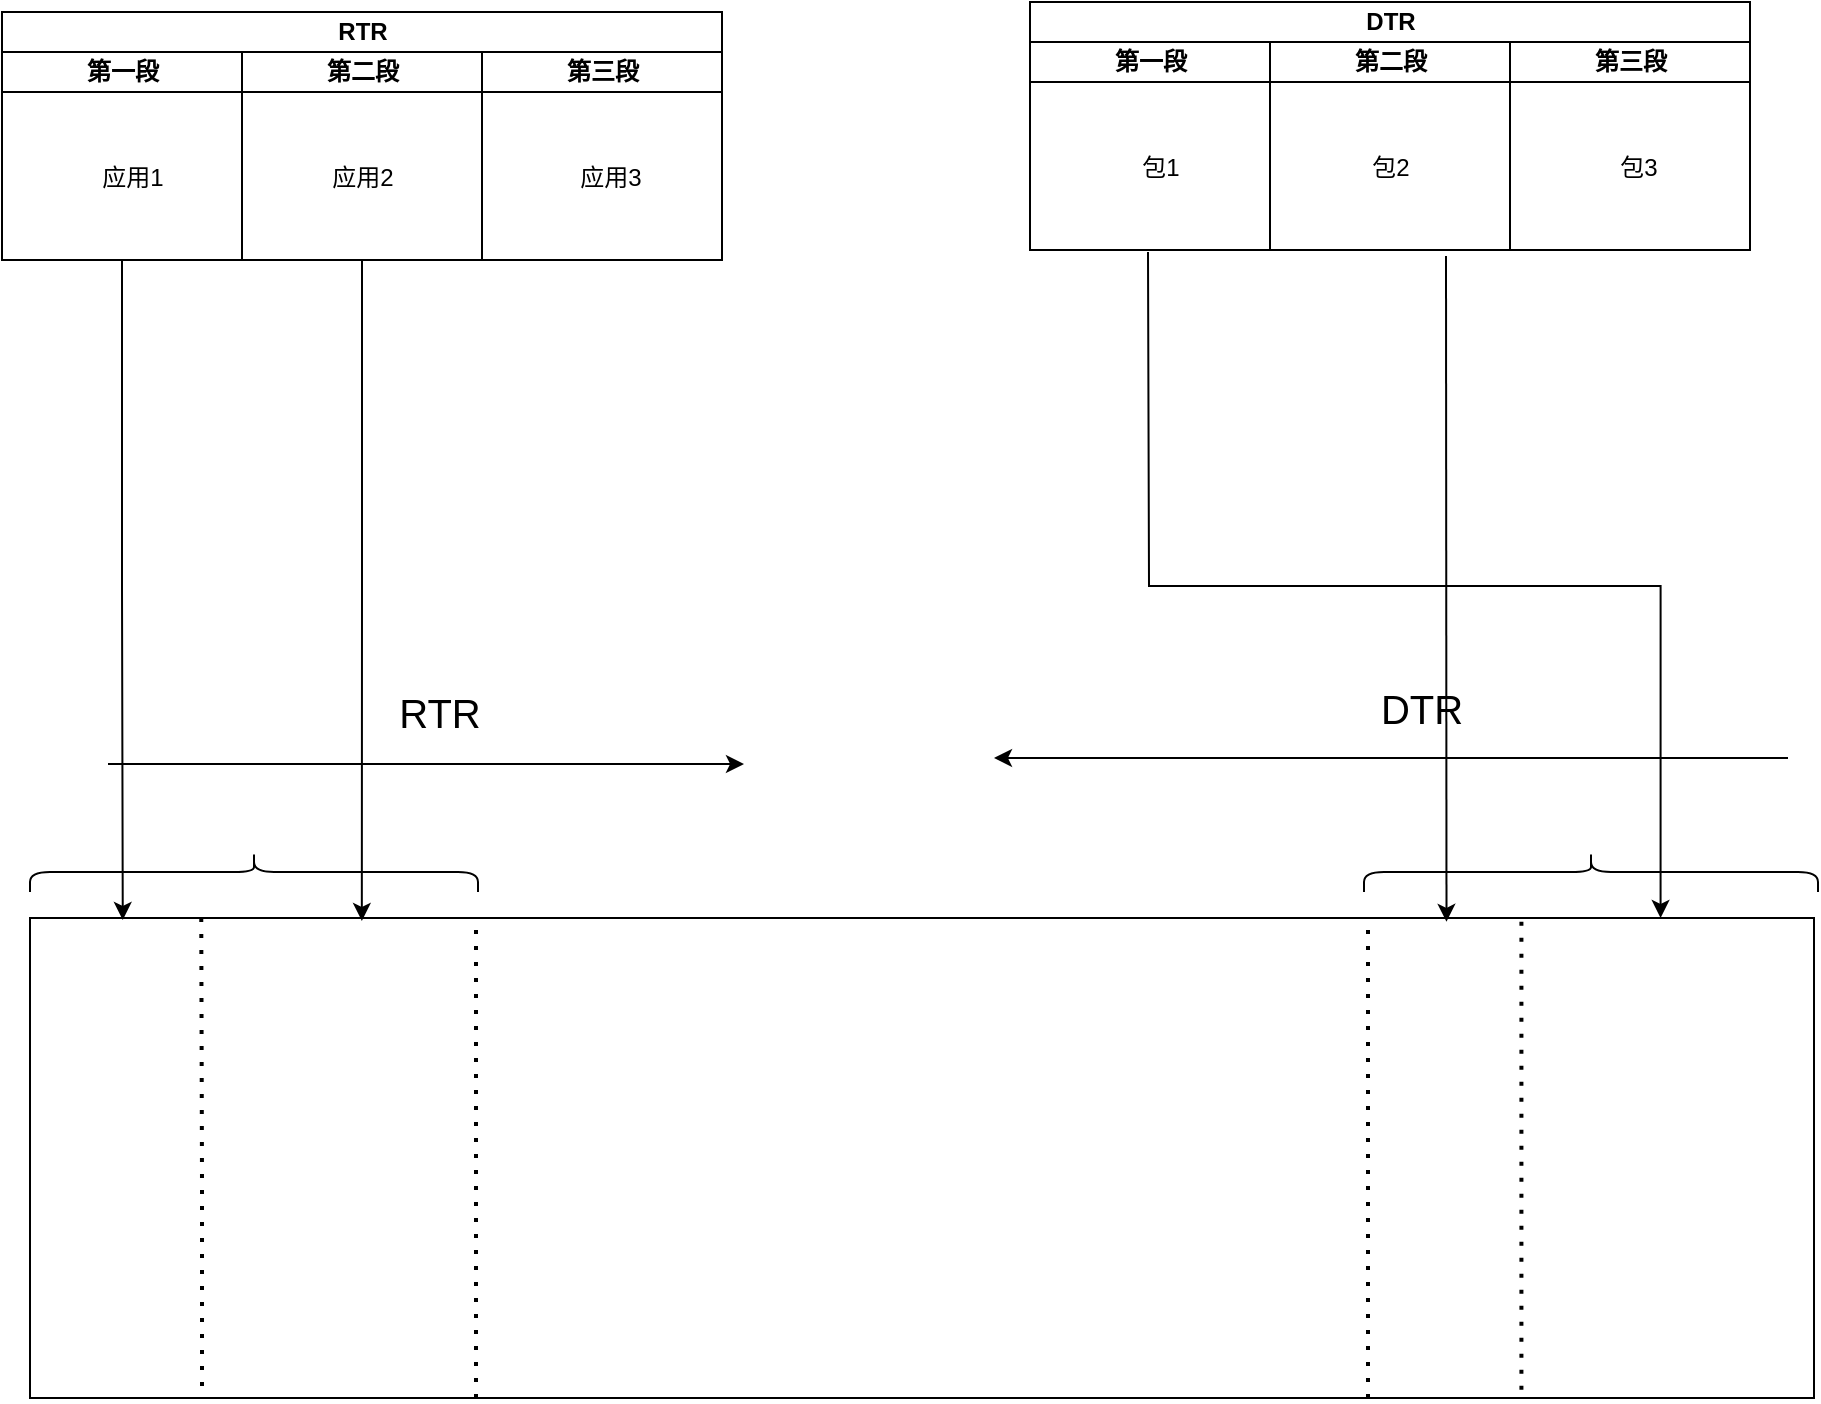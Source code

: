 <mxfile version="21.2.3" type="github" pages="2">
  <diagram name="新设计" id="5VWejiqOqIO2TvDn-AxV">
    <mxGraphModel dx="1434" dy="1164" grid="0" gridSize="10" guides="1" tooltips="1" connect="1" arrows="1" fold="1" page="0" pageScale="1" pageWidth="827" pageHeight="1169" math="0" shadow="0">
      <root>
        <mxCell id="0" />
        <mxCell id="1" parent="0" />
        <mxCell id="J7Ezg-YeItG-Y6J61KZu-1" value="DTR" style="swimlane;childLayout=stackLayout;resizeParent=1;resizeParentMax=0;startSize=20;html=1;" parent="1" vertex="1">
          <mxGeometry x="699" y="-211" width="360" height="124" as="geometry" />
        </mxCell>
        <mxCell id="J7Ezg-YeItG-Y6J61KZu-2" value="第一段" style="swimlane;startSize=20;html=1;" parent="J7Ezg-YeItG-Y6J61KZu-1" vertex="1">
          <mxGeometry y="20" width="120" height="104" as="geometry" />
        </mxCell>
        <mxCell id="J7Ezg-YeItG-Y6J61KZu-3" value="包1" style="text;html=1;align=center;verticalAlign=middle;resizable=0;points=[];autosize=1;strokeColor=none;fillColor=none;" parent="J7Ezg-YeItG-Y6J61KZu-2" vertex="1">
          <mxGeometry x="46" y="50" width="37" height="26" as="geometry" />
        </mxCell>
        <mxCell id="J7Ezg-YeItG-Y6J61KZu-4" value="第二段" style="swimlane;startSize=20;html=1;" parent="J7Ezg-YeItG-Y6J61KZu-1" vertex="1">
          <mxGeometry x="120" y="20" width="120" height="104" as="geometry" />
        </mxCell>
        <mxCell id="J7Ezg-YeItG-Y6J61KZu-5" value="包2" style="text;html=1;align=center;verticalAlign=middle;resizable=0;points=[];autosize=1;strokeColor=none;fillColor=none;" parent="J7Ezg-YeItG-Y6J61KZu-4" vertex="1">
          <mxGeometry x="41.5" y="50" width="37" height="26" as="geometry" />
        </mxCell>
        <mxCell id="J7Ezg-YeItG-Y6J61KZu-6" value="第三段" style="swimlane;startSize=20;html=1;" parent="J7Ezg-YeItG-Y6J61KZu-1" vertex="1">
          <mxGeometry x="240" y="20" width="120" height="104" as="geometry" />
        </mxCell>
        <mxCell id="J7Ezg-YeItG-Y6J61KZu-7" value="包3" style="text;html=1;align=center;verticalAlign=middle;resizable=0;points=[];autosize=1;strokeColor=none;fillColor=none;" parent="J7Ezg-YeItG-Y6J61KZu-6" vertex="1">
          <mxGeometry x="45" y="50" width="37" height="26" as="geometry" />
        </mxCell>
        <mxCell id="J7Ezg-YeItG-Y6J61KZu-8" value="" style="rounded=0;whiteSpace=wrap;html=1;" parent="1" vertex="1">
          <mxGeometry x="199" y="247" width="892" height="240" as="geometry" />
        </mxCell>
        <mxCell id="J7Ezg-YeItG-Y6J61KZu-9" value="" style="endArrow=none;dashed=1;html=1;dashPattern=1 3;strokeWidth=2;rounded=0;entryX=0.096;entryY=0;entryDx=0;entryDy=0;entryPerimeter=0;" parent="1" target="J7Ezg-YeItG-Y6J61KZu-8" edge="1">
          <mxGeometry width="50" height="50" relative="1" as="geometry">
            <mxPoint x="285" y="481" as="sourcePoint" />
            <mxPoint x="183" y="525" as="targetPoint" />
            <Array as="points">
              <mxPoint x="285" y="378" />
            </Array>
          </mxGeometry>
        </mxCell>
        <mxCell id="J7Ezg-YeItG-Y6J61KZu-10" value="" style="endArrow=none;dashed=1;html=1;dashPattern=1 3;strokeWidth=2;rounded=0;entryX=0.25;entryY=0;entryDx=0;entryDy=0;exitX=0.25;exitY=1;exitDx=0;exitDy=0;" parent="1" source="J7Ezg-YeItG-Y6J61KZu-8" target="J7Ezg-YeItG-Y6J61KZu-8" edge="1">
          <mxGeometry width="50" height="50" relative="1" as="geometry">
            <mxPoint x="580" y="434" as="sourcePoint" />
            <mxPoint x="630" y="384" as="targetPoint" />
          </mxGeometry>
        </mxCell>
        <mxCell id="J7Ezg-YeItG-Y6J61KZu-11" value="" style="endArrow=classic;html=1;rounded=0;" parent="1" edge="1">
          <mxGeometry width="50" height="50" relative="1" as="geometry">
            <mxPoint x="238" y="170" as="sourcePoint" />
            <mxPoint x="556" y="170" as="targetPoint" />
          </mxGeometry>
        </mxCell>
        <mxCell id="J7Ezg-YeItG-Y6J61KZu-12" value="RTR" style="text;html=1;strokeColor=none;fillColor=none;align=center;verticalAlign=middle;whiteSpace=wrap;rounded=0;fontSize=20;" parent="1" vertex="1">
          <mxGeometry x="374" y="122" width="60" height="44" as="geometry" />
        </mxCell>
        <mxCell id="J7Ezg-YeItG-Y6J61KZu-13" value="" style="endArrow=classic;html=1;rounded=0;" parent="1" edge="1">
          <mxGeometry width="50" height="50" relative="1" as="geometry">
            <mxPoint x="1078" y="167" as="sourcePoint" />
            <mxPoint x="681" y="167" as="targetPoint" />
          </mxGeometry>
        </mxCell>
        <mxCell id="J7Ezg-YeItG-Y6J61KZu-14" value="DTR" style="text;html=1;strokeColor=none;fillColor=none;align=center;verticalAlign=middle;whiteSpace=wrap;rounded=0;fontSize=20;" parent="1" vertex="1">
          <mxGeometry x="865" y="119" width="60" height="45" as="geometry" />
        </mxCell>
        <mxCell id="J7Ezg-YeItG-Y6J61KZu-15" value="" style="shape=curlyBracket;whiteSpace=wrap;html=1;rounded=1;labelPosition=left;verticalLabelPosition=middle;align=right;verticalAlign=middle;rotation=90;" parent="1" vertex="1">
          <mxGeometry x="301" y="112" width="20" height="224" as="geometry" />
        </mxCell>
        <mxCell id="J7Ezg-YeItG-Y6J61KZu-16" value="" style="shape=curlyBracket;whiteSpace=wrap;html=1;rounded=1;labelPosition=left;verticalLabelPosition=middle;align=right;verticalAlign=middle;rotation=0;direction=south;" parent="1" vertex="1">
          <mxGeometry x="866" y="214" width="227" height="20" as="geometry" />
        </mxCell>
        <mxCell id="J7Ezg-YeItG-Y6J61KZu-17" value="" style="endArrow=none;dashed=1;html=1;dashPattern=1 3;strokeWidth=2;rounded=0;entryX=0.836;entryY=0;entryDx=0;entryDy=0;exitX=0.836;exitY=0.983;exitDx=0;exitDy=0;entryPerimeter=0;exitPerimeter=0;" parent="1" source="J7Ezg-YeItG-Y6J61KZu-8" target="J7Ezg-YeItG-Y6J61KZu-8" edge="1">
          <mxGeometry width="50" height="50" relative="1" as="geometry">
            <mxPoint x="829" y="386" as="sourcePoint" />
            <mxPoint x="879" y="336" as="targetPoint" />
          </mxGeometry>
        </mxCell>
        <mxCell id="J7Ezg-YeItG-Y6J61KZu-18" value="" style="endArrow=none;dashed=1;html=1;dashPattern=1 3;strokeWidth=2;rounded=0;entryX=0.75;entryY=0;entryDx=0;entryDy=0;exitX=0.75;exitY=1;exitDx=0;exitDy=0;" parent="1" source="J7Ezg-YeItG-Y6J61KZu-8" target="J7Ezg-YeItG-Y6J61KZu-8" edge="1">
          <mxGeometry width="50" height="50" relative="1" as="geometry">
            <mxPoint x="748" y="489" as="sourcePoint" />
            <mxPoint x="748" y="327" as="targetPoint" />
          </mxGeometry>
        </mxCell>
        <mxCell id="J7Ezg-YeItG-Y6J61KZu-19" value="" style="edgeStyle=orthogonalEdgeStyle;orthogonalLoop=1;jettySize=auto;html=1;rounded=0;entryX=0.914;entryY=0;entryDx=0;entryDy=0;entryPerimeter=0;" parent="1" target="J7Ezg-YeItG-Y6J61KZu-8" edge="1">
          <mxGeometry width="100" relative="1" as="geometry">
            <mxPoint x="758" y="-86" as="sourcePoint" />
            <mxPoint x="840" y="-120" as="targetPoint" />
          </mxGeometry>
        </mxCell>
        <mxCell id="J7Ezg-YeItG-Y6J61KZu-20" value="" style="edgeStyle=none;orthogonalLoop=1;jettySize=auto;html=1;rounded=0;entryX=0.794;entryY=0.008;entryDx=0;entryDy=0;entryPerimeter=0;" parent="1" target="J7Ezg-YeItG-Y6J61KZu-8" edge="1">
          <mxGeometry width="100" relative="1" as="geometry">
            <mxPoint x="907" y="-84" as="sourcePoint" />
            <mxPoint x="931" y="-108" as="targetPoint" />
            <Array as="points" />
          </mxGeometry>
        </mxCell>
        <mxCell id="J7Ezg-YeItG-Y6J61KZu-21" value="RTR" style="swimlane;childLayout=stackLayout;resizeParent=1;resizeParentMax=0;startSize=20;html=1;" parent="1" vertex="1">
          <mxGeometry x="185" y="-206" width="360" height="124" as="geometry" />
        </mxCell>
        <mxCell id="J7Ezg-YeItG-Y6J61KZu-22" value="第一段" style="swimlane;startSize=20;html=1;" parent="J7Ezg-YeItG-Y6J61KZu-21" vertex="1">
          <mxGeometry y="20" width="120" height="104" as="geometry" />
        </mxCell>
        <mxCell id="J7Ezg-YeItG-Y6J61KZu-23" value="&lt;p style=&quot;line-height: 120%;&quot;&gt;应用1&lt;/p&gt;" style="text;html=1;align=center;verticalAlign=middle;resizable=0;points=[];autosize=1;strokeColor=none;fillColor=none;" parent="J7Ezg-YeItG-Y6J61KZu-22" vertex="1">
          <mxGeometry x="40" y="38" width="49" height="50" as="geometry" />
        </mxCell>
        <mxCell id="J7Ezg-YeItG-Y6J61KZu-24" value="第二段" style="swimlane;startSize=20;html=1;" parent="J7Ezg-YeItG-Y6J61KZu-21" vertex="1">
          <mxGeometry x="120" y="20" width="120" height="104" as="geometry" />
        </mxCell>
        <mxCell id="J7Ezg-YeItG-Y6J61KZu-25" value="应用2" style="text;html=1;align=center;verticalAlign=middle;resizable=0;points=[];autosize=1;strokeColor=none;fillColor=none;" parent="J7Ezg-YeItG-Y6J61KZu-24" vertex="1">
          <mxGeometry x="35.5" y="50" width="49" height="26" as="geometry" />
        </mxCell>
        <mxCell id="J7Ezg-YeItG-Y6J61KZu-26" value="第三段" style="swimlane;startSize=20;html=1;" parent="J7Ezg-YeItG-Y6J61KZu-21" vertex="1">
          <mxGeometry x="240" y="20" width="120" height="104" as="geometry" />
        </mxCell>
        <mxCell id="J7Ezg-YeItG-Y6J61KZu-27" value="应用3" style="text;html=1;align=center;verticalAlign=middle;resizable=0;points=[];autosize=1;strokeColor=none;fillColor=none;" parent="J7Ezg-YeItG-Y6J61KZu-26" vertex="1">
          <mxGeometry x="39" y="50" width="49" height="26" as="geometry" />
        </mxCell>
        <mxCell id="J7Ezg-YeItG-Y6J61KZu-28" style="edgeStyle=orthogonalEdgeStyle;rounded=0;orthogonalLoop=1;jettySize=auto;html=1;exitX=0.5;exitY=1;exitDx=0;exitDy=0;entryX=0.052;entryY=0.004;entryDx=0;entryDy=0;entryPerimeter=0;" parent="1" source="J7Ezg-YeItG-Y6J61KZu-22" target="J7Ezg-YeItG-Y6J61KZu-8" edge="1">
          <mxGeometry relative="1" as="geometry">
            <mxPoint x="417.545" y="43.0" as="targetPoint" />
          </mxGeometry>
        </mxCell>
        <mxCell id="J7Ezg-YeItG-Y6J61KZu-29" style="edgeStyle=orthogonalEdgeStyle;rounded=0;orthogonalLoop=1;jettySize=auto;html=1;entryX=0.186;entryY=0.006;entryDx=0;entryDy=0;entryPerimeter=0;" parent="1" source="J7Ezg-YeItG-Y6J61KZu-24" target="J7Ezg-YeItG-Y6J61KZu-8" edge="1">
          <mxGeometry relative="1" as="geometry" />
        </mxCell>
      </root>
    </mxGraphModel>
  </diagram>
  <diagram id="eqNGuwfhtpwqBw9iJ5gx" name="老设计">
    <mxGraphModel dx="2634" dy="1564" grid="0" gridSize="10" guides="1" tooltips="1" connect="1" arrows="1" fold="1" page="0" pageScale="1" pageWidth="827" pageHeight="1169" math="0" shadow="0">
      <root>
        <mxCell id="0" />
        <mxCell id="1" parent="0" />
        <mxCell id="b8RUvH_YIw72hpXYmBOe-1" value="DTR&amp;RTR 结构图" style="swimlane;strokeColor=#000000;fontFamily=Helvetica;fontSize=11;fontColor=#000000;" vertex="1" parent="1">
          <mxGeometry x="-860" y="-470" width="719" height="788" as="geometry" />
        </mxCell>
        <mxCell id="b8RUvH_YIw72hpXYmBOe-2" value="......" style="rounded=0;whiteSpace=wrap;html=1;strokeColor=#000000;fontFamily=Helvetica;fontSize=11;fontColor=#000000;" vertex="1" parent="b8RUvH_YIw72hpXYmBOe-1">
          <mxGeometry x="16" y="288" width="47" height="18" as="geometry" />
        </mxCell>
        <mxCell id="b8RUvH_YIw72hpXYmBOe-3" value="0x0061" style="rounded=0;whiteSpace=wrap;html=1;strokeColor=#000000;fontFamily=Helvetica;fontSize=11;fontColor=#000000;" vertex="1" parent="b8RUvH_YIw72hpXYmBOe-1">
          <mxGeometry x="16" y="360" width="47" height="18" as="geometry" />
        </mxCell>
        <mxCell id="b8RUvH_YIw72hpXYmBOe-4" value="0x0062" style="rounded=0;whiteSpace=wrap;html=1;strokeColor=#000000;fontFamily=Helvetica;fontSize=11;fontColor=#000000;" vertex="1" parent="b8RUvH_YIw72hpXYmBOe-1">
          <mxGeometry x="16" y="378" width="47" height="18" as="geometry" />
        </mxCell>
        <mxCell id="b8RUvH_YIw72hpXYmBOe-5" value="0x0063" style="rounded=0;whiteSpace=wrap;html=1;strokeColor=#000000;fontFamily=Helvetica;fontSize=11;fontColor=#000000;" vertex="1" parent="b8RUvH_YIw72hpXYmBOe-1">
          <mxGeometry x="16" y="396" width="47" height="18" as="geometry" />
        </mxCell>
        <mxCell id="b8RUvH_YIw72hpXYmBOe-6" value="0x0064" style="rounded=0;whiteSpace=wrap;html=1;strokeColor=#000000;fontFamily=Helvetica;fontSize=11;fontColor=#000000;" vertex="1" parent="b8RUvH_YIw72hpXYmBOe-1">
          <mxGeometry x="16" y="414" width="47" height="18" as="geometry" />
        </mxCell>
        <mxCell id="b8RUvH_YIw72hpXYmBOe-7" value="......" style="rounded=0;whiteSpace=wrap;html=1;strokeColor=#000000;fontFamily=Helvetica;fontSize=11;fontColor=#000000;" vertex="1" parent="b8RUvH_YIw72hpXYmBOe-1">
          <mxGeometry x="16" y="432" width="47" height="18" as="geometry" />
        </mxCell>
        <mxCell id="b8RUvH_YIw72hpXYmBOe-8" value="映射表(NVM)" style="text;html=1;strokeColor=none;fillColor=none;align=center;verticalAlign=middle;whiteSpace=wrap;rounded=0;fontFamily=Helvetica;fontSize=11;fontColor=#000000;" vertex="1" parent="b8RUvH_YIw72hpXYmBOe-1">
          <mxGeometry x="16" y="262" width="47" height="24" as="geometry" />
        </mxCell>
        <mxCell id="b8RUvH_YIw72hpXYmBOe-9" value="对象头" style="rounded=0;whiteSpace=wrap;html=1;strokeColor=#000000;fontFamily=Helvetica;fontSize=11;fontColor=#000000;" vertex="1" parent="b8RUvH_YIw72hpXYmBOe-1">
          <mxGeometry x="112" y="403" width="60" height="18" as="geometry" />
        </mxCell>
        <mxCell id="b8RUvH_YIw72hpXYmBOe-10" value="块大小" style="rounded=0;whiteSpace=wrap;html=1;strokeColor=#000000;fontFamily=Helvetica;fontSize=11;fontColor=#000000;" vertex="1" parent="b8RUvH_YIw72hpXYmBOe-1">
          <mxGeometry x="112" y="421" width="60" height="18" as="geometry" />
        </mxCell>
        <mxCell id="b8RUvH_YIw72hpXYmBOe-11" value="Last Note" style="rounded=0;whiteSpace=wrap;html=1;strokeColor=#000000;fontFamily=Helvetica;fontSize=11;fontColor=#000000;" vertex="1" parent="b8RUvH_YIw72hpXYmBOe-1">
          <mxGeometry x="112" y="439" width="60" height="18" as="geometry" />
        </mxCell>
        <mxCell id="b8RUvH_YIw72hpXYmBOe-12" value="0x0000" style="rounded=0;whiteSpace=wrap;html=1;strokeColor=#000000;fontFamily=Helvetica;fontSize=11;fontColor=#000000;" vertex="1" parent="b8RUvH_YIw72hpXYmBOe-1">
          <mxGeometry x="172" y="439" width="47" height="18" as="geometry" />
        </mxCell>
        <mxCell id="b8RUvH_YIw72hpXYmBOe-13" value="DTR 1" style="text;html=1;strokeColor=none;fillColor=none;align=center;verticalAlign=middle;whiteSpace=wrap;rounded=0;fontFamily=Helvetica;fontSize=11;fontColor=#000000;" vertex="1" parent="b8RUvH_YIw72hpXYmBOe-1">
          <mxGeometry x="176" y="408" width="47" height="24" as="geometry" />
        </mxCell>
        <mxCell id="b8RUvH_YIw72hpXYmBOe-14" value="对象头" style="rounded=0;whiteSpace=wrap;html=1;strokeColor=#000000;fontFamily=Helvetica;fontSize=11;fontColor=#000000;" vertex="1" parent="b8RUvH_YIw72hpXYmBOe-1">
          <mxGeometry x="112" y="472" width="60" height="18" as="geometry" />
        </mxCell>
        <mxCell id="b8RUvH_YIw72hpXYmBOe-15" value="块大小" style="rounded=0;whiteSpace=wrap;html=1;strokeColor=#000000;fontFamily=Helvetica;fontSize=11;fontColor=#000000;" vertex="1" parent="b8RUvH_YIw72hpXYmBOe-1">
          <mxGeometry x="112" y="490" width="60" height="18" as="geometry" />
        </mxCell>
        <mxCell id="b8RUvH_YIw72hpXYmBOe-16" value="Last Note" style="rounded=0;whiteSpace=wrap;html=1;strokeColor=#000000;fontFamily=Helvetica;fontSize=11;fontColor=#000000;" vertex="1" parent="b8RUvH_YIw72hpXYmBOe-1">
          <mxGeometry x="112" y="508" width="60" height="18" as="geometry" />
        </mxCell>
        <mxCell id="b8RUvH_YIw72hpXYmBOe-17" style="edgeStyle=orthogonalEdgeStyle;shape=connector;curved=1;rounded=0;orthogonalLoop=1;jettySize=auto;html=1;exitX=1;exitY=0.25;exitDx=0;exitDy=0;entryX=1;entryY=0.5;entryDx=0;entryDy=0;labelBackgroundColor=default;strokeColor=#00FF00;fontFamily=Helvetica;fontSize=11;fontColor=#000000;endArrow=classic;" edge="1" parent="b8RUvH_YIw72hpXYmBOe-1" source="b8RUvH_YIw72hpXYmBOe-18" target="b8RUvH_YIw72hpXYmBOe-12">
          <mxGeometry relative="1" as="geometry" />
        </mxCell>
        <mxCell id="b8RUvH_YIw72hpXYmBOe-18" value="0x0061" style="rounded=0;whiteSpace=wrap;html=1;strokeColor=#000000;fontFamily=Helvetica;fontSize=11;fontColor=#000000;" vertex="1" parent="b8RUvH_YIw72hpXYmBOe-1">
          <mxGeometry x="172" y="508" width="47" height="18" as="geometry" />
        </mxCell>
        <mxCell id="b8RUvH_YIw72hpXYmBOe-19" value="DTR 2" style="text;html=1;strokeColor=none;fillColor=none;align=center;verticalAlign=middle;whiteSpace=wrap;rounded=0;fontFamily=Helvetica;fontSize=11;fontColor=#000000;" vertex="1" parent="b8RUvH_YIw72hpXYmBOe-1">
          <mxGeometry x="176" y="479" width="47" height="24" as="geometry" />
        </mxCell>
        <mxCell id="b8RUvH_YIw72hpXYmBOe-20" value="对象头" style="rounded=0;whiteSpace=wrap;html=1;strokeColor=#000000;fontFamily=Helvetica;fontSize=11;fontColor=#000000;" vertex="1" parent="b8RUvH_YIw72hpXYmBOe-1">
          <mxGeometry x="112" y="542" width="60" height="18" as="geometry" />
        </mxCell>
        <mxCell id="b8RUvH_YIw72hpXYmBOe-21" value="块大小" style="rounded=0;whiteSpace=wrap;html=1;strokeColor=#000000;fontFamily=Helvetica;fontSize=11;fontColor=#000000;" vertex="1" parent="b8RUvH_YIw72hpXYmBOe-1">
          <mxGeometry x="112" y="560" width="60" height="18" as="geometry" />
        </mxCell>
        <mxCell id="b8RUvH_YIw72hpXYmBOe-22" value="Last Note" style="rounded=0;whiteSpace=wrap;html=1;strokeColor=#000000;fontFamily=Helvetica;fontSize=11;fontColor=#000000;" vertex="1" parent="b8RUvH_YIw72hpXYmBOe-1">
          <mxGeometry x="112" y="578" width="60" height="18" as="geometry" />
        </mxCell>
        <mxCell id="b8RUvH_YIw72hpXYmBOe-23" style="edgeStyle=orthogonalEdgeStyle;shape=connector;curved=1;rounded=0;orthogonalLoop=1;jettySize=auto;html=1;exitX=1;exitY=0.25;exitDx=0;exitDy=0;entryX=1;entryY=0.75;entryDx=0;entryDy=0;labelBackgroundColor=default;strokeColor=#00FF00;fontFamily=Helvetica;fontSize=11;fontColor=#000000;endArrow=classic;" edge="1" parent="b8RUvH_YIw72hpXYmBOe-1" source="b8RUvH_YIw72hpXYmBOe-24" target="b8RUvH_YIw72hpXYmBOe-18">
          <mxGeometry relative="1" as="geometry" />
        </mxCell>
        <mxCell id="b8RUvH_YIw72hpXYmBOe-24" value="0x0062" style="rounded=0;whiteSpace=wrap;html=1;strokeColor=#000000;fontFamily=Helvetica;fontSize=11;fontColor=#000000;" vertex="1" parent="b8RUvH_YIw72hpXYmBOe-1">
          <mxGeometry x="172" y="578" width="47" height="18" as="geometry" />
        </mxCell>
        <mxCell id="b8RUvH_YIw72hpXYmBOe-25" value="DTR 3" style="text;html=1;strokeColor=none;fillColor=none;align=center;verticalAlign=middle;whiteSpace=wrap;rounded=0;fontFamily=Helvetica;fontSize=11;fontColor=#000000;" vertex="1" parent="b8RUvH_YIw72hpXYmBOe-1">
          <mxGeometry x="176" y="549" width="47" height="24" as="geometry" />
        </mxCell>
        <mxCell id="b8RUvH_YIw72hpXYmBOe-26" value="对象头" style="rounded=0;whiteSpace=wrap;html=1;strokeColor=#000000;fontFamily=Helvetica;fontSize=11;fontColor=#000000;" vertex="1" parent="b8RUvH_YIw72hpXYmBOe-1">
          <mxGeometry x="112" y="614" width="60" height="18" as="geometry" />
        </mxCell>
        <mxCell id="b8RUvH_YIw72hpXYmBOe-27" value="块大小" style="rounded=0;whiteSpace=wrap;html=1;strokeColor=#000000;fontFamily=Helvetica;fontSize=11;fontColor=#000000;" vertex="1" parent="b8RUvH_YIw72hpXYmBOe-1">
          <mxGeometry x="112" y="632" width="60" height="18" as="geometry" />
        </mxCell>
        <mxCell id="b8RUvH_YIw72hpXYmBOe-28" value="Last Note" style="rounded=0;whiteSpace=wrap;html=1;strokeColor=#000000;fontFamily=Helvetica;fontSize=11;fontColor=#000000;" vertex="1" parent="b8RUvH_YIw72hpXYmBOe-1">
          <mxGeometry x="112" y="650" width="60" height="18" as="geometry" />
        </mxCell>
        <mxCell id="b8RUvH_YIw72hpXYmBOe-29" style="edgeStyle=orthogonalEdgeStyle;shape=connector;rounded=0;orthogonalLoop=1;jettySize=auto;html=1;exitX=1;exitY=0.25;exitDx=0;exitDy=0;entryX=1;entryY=0.75;entryDx=0;entryDy=0;labelBackgroundColor=default;strokeColor=#00FF00;fontFamily=Helvetica;fontSize=11;fontColor=#000000;endArrow=classic;curved=1;" edge="1" parent="b8RUvH_YIw72hpXYmBOe-1" source="b8RUvH_YIw72hpXYmBOe-30" target="b8RUvH_YIw72hpXYmBOe-24">
          <mxGeometry relative="1" as="geometry" />
        </mxCell>
        <mxCell id="b8RUvH_YIw72hpXYmBOe-30" value="0x00063" style="rounded=0;whiteSpace=wrap;html=1;strokeColor=#000000;fontFamily=Helvetica;fontSize=11;fontColor=#000000;" vertex="1" parent="b8RUvH_YIw72hpXYmBOe-1">
          <mxGeometry x="172" y="650" width="47" height="18" as="geometry" />
        </mxCell>
        <mxCell id="b8RUvH_YIw72hpXYmBOe-31" value="DTR 4" style="text;html=1;strokeColor=none;fillColor=none;align=center;verticalAlign=middle;whiteSpace=wrap;rounded=0;fontFamily=Helvetica;fontSize=11;fontColor=#000000;" vertex="1" parent="b8RUvH_YIw72hpXYmBOe-1">
          <mxGeometry x="176" y="622" width="47" height="24" as="geometry" />
        </mxCell>
        <mxCell id="b8RUvH_YIw72hpXYmBOe-32" value="" style="endArrow=classic;html=1;rounded=0;labelBackgroundColor=default;strokeColor=default;fontFamily=Helvetica;fontSize=11;fontColor=#000000;shape=connector;exitX=1;exitY=0.5;exitDx=0;exitDy=0;entryX=0;entryY=0;entryDx=0;entryDy=0;" edge="1" parent="b8RUvH_YIw72hpXYmBOe-1" source="b8RUvH_YIw72hpXYmBOe-3" target="b8RUvH_YIw72hpXYmBOe-9">
          <mxGeometry width="50" height="50" relative="1" as="geometry">
            <mxPoint x="47" y="267" as="sourcePoint" />
            <mxPoint x="97" y="217" as="targetPoint" />
          </mxGeometry>
        </mxCell>
        <mxCell id="b8RUvH_YIw72hpXYmBOe-33" value="" style="endArrow=classic;html=1;rounded=0;labelBackgroundColor=default;strokeColor=default;fontFamily=Helvetica;fontSize=11;fontColor=#000000;shape=connector;exitX=1;exitY=0.5;exitDx=0;exitDy=0;entryX=0;entryY=0;entryDx=0;entryDy=0;" edge="1" parent="b8RUvH_YIw72hpXYmBOe-1" source="b8RUvH_YIw72hpXYmBOe-4" target="b8RUvH_YIw72hpXYmBOe-14">
          <mxGeometry width="50" height="50" relative="1" as="geometry">
            <mxPoint x="72" y="389" as="sourcePoint" />
            <mxPoint x="173" y="251" as="targetPoint" />
          </mxGeometry>
        </mxCell>
        <mxCell id="b8RUvH_YIw72hpXYmBOe-34" value="" style="endArrow=classic;html=1;rounded=0;labelBackgroundColor=default;strokeColor=default;fontFamily=Helvetica;fontSize=11;fontColor=#000000;shape=connector;exitX=1;exitY=0.5;exitDx=0;exitDy=0;entryX=0;entryY=0;entryDx=0;entryDy=0;" edge="1" parent="b8RUvH_YIw72hpXYmBOe-1" source="b8RUvH_YIw72hpXYmBOe-5" target="b8RUvH_YIw72hpXYmBOe-20">
          <mxGeometry width="50" height="50" relative="1" as="geometry">
            <mxPoint x="72" y="407" as="sourcePoint" />
            <mxPoint x="173" y="347" as="targetPoint" />
          </mxGeometry>
        </mxCell>
        <mxCell id="b8RUvH_YIw72hpXYmBOe-35" value="" style="endArrow=classic;html=1;rounded=0;labelBackgroundColor=default;strokeColor=default;fontFamily=Helvetica;fontSize=11;fontColor=#000000;shape=connector;exitX=1;exitY=0.5;exitDx=0;exitDy=0;entryX=0;entryY=0;entryDx=0;entryDy=0;" edge="1" parent="b8RUvH_YIw72hpXYmBOe-1" source="b8RUvH_YIw72hpXYmBOe-6" target="b8RUvH_YIw72hpXYmBOe-26">
          <mxGeometry width="50" height="50" relative="1" as="geometry">
            <mxPoint x="72" y="425" as="sourcePoint" />
            <mxPoint x="173" y="447" as="targetPoint" />
          </mxGeometry>
        </mxCell>
        <mxCell id="b8RUvH_YIw72hpXYmBOe-36" value="0x0000" style="rounded=0;whiteSpace=wrap;html=1;strokeColor=#000000;fontFamily=Helvetica;fontSize=11;fontColor=#000000;" vertex="1" parent="b8RUvH_YIw72hpXYmBOe-1">
          <mxGeometry x="76" y="100" width="47" height="18" as="geometry" />
        </mxCell>
        <mxCell id="b8RUvH_YIw72hpXYmBOe-37" value="0x0000" style="rounded=0;whiteSpace=wrap;html=1;strokeColor=#000000;fontFamily=Helvetica;fontSize=11;fontColor=#000000;" vertex="1" parent="b8RUvH_YIw72hpXYmBOe-1">
          <mxGeometry x="123" y="100" width="47" height="18" as="geometry" />
        </mxCell>
        <mxCell id="b8RUvH_YIw72hpXYmBOe-38" value="0x0000" style="rounded=0;whiteSpace=wrap;html=1;strokeColor=#000000;fontFamily=Helvetica;fontSize=11;fontColor=#000000;" vertex="1" parent="b8RUvH_YIw72hpXYmBOe-1">
          <mxGeometry x="170" y="100" width="47" height="18" as="geometry" />
        </mxCell>
        <mxCell id="b8RUvH_YIw72hpXYmBOe-39" value="0x0063" style="rounded=0;whiteSpace=wrap;html=1;strokeColor=#000000;fontFamily=Helvetica;fontSize=11;fontColor=#000000;" vertex="1" parent="b8RUvH_YIw72hpXYmBOe-1">
          <mxGeometry x="217" y="100" width="47" height="18" as="geometry" />
        </mxCell>
        <mxCell id="b8RUvH_YIw72hpXYmBOe-40" value="......" style="rounded=0;whiteSpace=wrap;html=1;strokeColor=#000000;fontFamily=Helvetica;fontSize=11;fontColor=#000000;" vertex="1" parent="b8RUvH_YIw72hpXYmBOe-1">
          <mxGeometry x="264" y="100" width="47" height="18" as="geometry" />
        </mxCell>
        <mxCell id="b8RUvH_YIw72hpXYmBOe-41" value="0x0000" style="rounded=0;whiteSpace=wrap;html=1;strokeColor=#000000;fontFamily=Helvetica;fontSize=11;fontColor=#000000;" vertex="1" parent="b8RUvH_YIw72hpXYmBOe-1">
          <mxGeometry x="311" y="100" width="47" height="18" as="geometry" />
        </mxCell>
        <mxCell id="b8RUvH_YIw72hpXYmBOe-42" value="0x0000" style="rounded=0;whiteSpace=wrap;html=1;strokeColor=#000000;fontFamily=Helvetica;fontSize=11;fontColor=#000000;" vertex="1" parent="b8RUvH_YIw72hpXYmBOe-1">
          <mxGeometry x="76" y="50" width="47" height="18" as="geometry" />
        </mxCell>
        <mxCell id="b8RUvH_YIw72hpXYmBOe-43" value="0x0000" style="rounded=0;whiteSpace=wrap;html=1;strokeColor=#000000;fontFamily=Helvetica;fontSize=11;fontColor=#000000;" vertex="1" parent="b8RUvH_YIw72hpXYmBOe-1">
          <mxGeometry x="123" y="50" width="47" height="18" as="geometry" />
        </mxCell>
        <mxCell id="b8RUvH_YIw72hpXYmBOe-44" value="0x0000" style="rounded=0;whiteSpace=wrap;html=1;strokeColor=#000000;fontFamily=Helvetica;fontSize=11;fontColor=#000000;" vertex="1" parent="b8RUvH_YIw72hpXYmBOe-1">
          <mxGeometry x="170" y="50" width="47" height="18" as="geometry" />
        </mxCell>
        <mxCell id="b8RUvH_YIw72hpXYmBOe-45" style="edgeStyle=orthogonalEdgeStyle;shape=connector;curved=1;rounded=0;orthogonalLoop=1;jettySize=auto;html=1;exitX=0.5;exitY=1;exitDx=0;exitDy=0;labelBackgroundColor=default;strokeColor=default;fontFamily=Helvetica;fontSize=11;fontColor=#000000;endArrow=classic;startArrow=classic;startFill=1;" edge="1" parent="b8RUvH_YIw72hpXYmBOe-1" source="b8RUvH_YIw72hpXYmBOe-46" target="b8RUvH_YIw72hpXYmBOe-39">
          <mxGeometry relative="1" as="geometry" />
        </mxCell>
        <mxCell id="b8RUvH_YIw72hpXYmBOe-46" value="段大小" style="rounded=0;whiteSpace=wrap;html=1;strokeColor=#000000;fontFamily=Helvetica;fontSize=11;fontColor=#000000;" vertex="1" parent="b8RUvH_YIw72hpXYmBOe-1">
          <mxGeometry x="217" y="50" width="47" height="18" as="geometry" />
        </mxCell>
        <mxCell id="b8RUvH_YIw72hpXYmBOe-47" value="......" style="rounded=0;whiteSpace=wrap;html=1;strokeColor=#000000;fontFamily=Helvetica;fontSize=11;fontColor=#000000;" vertex="1" parent="b8RUvH_YIw72hpXYmBOe-1">
          <mxGeometry x="264" y="50" width="47" height="18" as="geometry" />
        </mxCell>
        <mxCell id="b8RUvH_YIw72hpXYmBOe-48" value="0x0000" style="rounded=0;whiteSpace=wrap;html=1;strokeColor=#000000;fontFamily=Helvetica;fontSize=11;fontColor=#000000;" vertex="1" parent="b8RUvH_YIw72hpXYmBOe-1">
          <mxGeometry x="311" y="50" width="47" height="18" as="geometry" />
        </mxCell>
        <mxCell id="b8RUvH_YIw72hpXYmBOe-49" value="&lt;span style=&quot;font-weight: normal;&quot;&gt;foot&lt;/span&gt;" style="rounded=0;whiteSpace=wrap;html=1;align=left;fillColor=#eeeeee;strokeColor=#36393d;fontStyle=1;" vertex="1" parent="b8RUvH_YIw72hpXYmBOe-1">
          <mxGeometry x="445" y="62" width="196" height="20" as="geometry" />
        </mxCell>
        <mxCell id="b8RUvH_YIw72hpXYmBOe-50" value="ShareBuff" style="rounded=0;whiteSpace=wrap;html=1;align=right;fillColor=#f9f7ed;strokeColor=#36393d;" vertex="1" parent="b8RUvH_YIw72hpXYmBOe-1">
          <mxGeometry x="445" y="291" width="196" height="57" as="geometry" />
        </mxCell>
        <mxCell id="b8RUvH_YIw72hpXYmBOe-51" value="&lt;span style=&quot;font-weight: normal;&quot;&gt;blockHead&lt;span style=&quot;&quot;&gt;: 0x00000080&lt;/span&gt;&lt;/span&gt;" style="rounded=0;whiteSpace=wrap;html=1;align=right;fillColor=#f9f7ed;strokeColor=#36393d;fontStyle=1;" vertex="1" parent="b8RUvH_YIw72hpXYmBOe-1">
          <mxGeometry x="445" y="348" width="196" height="20" as="geometry" />
        </mxCell>
        <mxCell id="b8RUvH_YIw72hpXYmBOe-52" value="epilogue" style="rounded=0;whiteSpace=wrap;html=1;align=left;fillColor=#eeeeee;strokeColor=#36393d;" vertex="1" parent="b8RUvH_YIw72hpXYmBOe-1">
          <mxGeometry x="445" y="727" width="196" height="20" as="geometry" />
        </mxCell>
        <mxCell id="b8RUvH_YIw72hpXYmBOe-53" value="prologue" style="rounded=0;whiteSpace=wrap;html=1;align=left;fillColor=#eeeeee;strokeColor=#36393d;" vertex="1" parent="b8RUvH_YIw72hpXYmBOe-1">
          <mxGeometry x="445" y="747" width="196" height="20" as="geometry" />
        </mxCell>
        <mxCell id="b8RUvH_YIw72hpXYmBOe-54" value="blockBuff" style="rounded=0;whiteSpace=wrap;html=1;align=right;" vertex="1" parent="b8RUvH_YIw72hpXYmBOe-1">
          <mxGeometry x="445" y="488" width="196" height="20" as="geometry" />
        </mxCell>
        <mxCell id="b8RUvH_YIw72hpXYmBOe-55" value="blockHead: 0x00001001" style="rounded=0;whiteSpace=wrap;html=1;align=right;" vertex="1" parent="b8RUvH_YIw72hpXYmBOe-1">
          <mxGeometry x="445" y="508" width="196" height="20" as="geometry" />
        </mxCell>
        <mxCell id="b8RUvH_YIw72hpXYmBOe-56" style="edgeStyle=orthogonalEdgeStyle;shape=connector;rounded=0;orthogonalLoop=1;jettySize=auto;html=1;exitX=1;exitY=0.5;exitDx=0;exitDy=0;entryX=1;entryY=0.5;entryDx=0;entryDy=0;labelBackgroundColor=default;strokeColor=default;fontFamily=Helvetica;fontSize=11;fontColor=#000000;startArrow=none;startFill=0;endArrow=classic;" edge="1" parent="b8RUvH_YIw72hpXYmBOe-1" source="b8RUvH_YIw72hpXYmBOe-57" target="b8RUvH_YIw72hpXYmBOe-55">
          <mxGeometry relative="1" as="geometry">
            <Array as="points">
              <mxPoint x="673" y="217" />
              <mxPoint x="673" y="518" />
            </Array>
          </mxGeometry>
        </mxCell>
        <mxCell id="b8RUvH_YIw72hpXYmBOe-57" value="mapUnit(5)" style="rounded=0;whiteSpace=wrap;html=1;align=center;" vertex="1" parent="b8RUvH_YIw72hpXYmBOe-1">
          <mxGeometry x="445" y="207" width="196" height="21" as="geometry" />
        </mxCell>
        <mxCell id="b8RUvH_YIw72hpXYmBOe-58" value="mapTableHead：0x00000009" style="rounded=0;whiteSpace=wrap;html=1;align=center;fillColor=#eeeeee;strokeColor=#36393d;fontStyle=1;" vertex="1" parent="b8RUvH_YIw72hpXYmBOe-1">
          <mxGeometry x="445" y="82" width="196" height="20" as="geometry" />
        </mxCell>
        <mxCell id="b8RUvH_YIw72hpXYmBOe-59" value="mapUnit(6)" style="rounded=0;whiteSpace=wrap;html=1;align=center;" vertex="1" parent="b8RUvH_YIw72hpXYmBOe-1">
          <mxGeometry x="445" y="228" width="196" height="21" as="geometry" />
        </mxCell>
        <mxCell id="b8RUvH_YIw72hpXYmBOe-60" value="blockBuff" style="rounded=0;whiteSpace=wrap;html=1;align=right;" vertex="1" parent="b8RUvH_YIw72hpXYmBOe-1">
          <mxGeometry x="445" y="448" width="196" height="20" as="geometry" />
        </mxCell>
        <mxCell id="b8RUvH_YIw72hpXYmBOe-61" style="edgeStyle=orthogonalEdgeStyle;shape=connector;rounded=0;orthogonalLoop=1;jettySize=auto;html=1;exitX=1;exitY=0.5;exitDx=0;exitDy=0;entryX=1;entryY=0.5;entryDx=0;entryDy=0;labelBackgroundColor=default;strokeColor=default;fontFamily=Helvetica;fontSize=11;fontColor=#000000;startArrow=classic;startFill=1;endArrow=none;endFill=0;" edge="1" parent="b8RUvH_YIw72hpXYmBOe-1" source="b8RUvH_YIw72hpXYmBOe-62" target="b8RUvH_YIw72hpXYmBOe-59">
          <mxGeometry relative="1" as="geometry">
            <Array as="points">
              <mxPoint x="668" y="478" />
              <mxPoint x="668" y="239" />
            </Array>
          </mxGeometry>
        </mxCell>
        <mxCell id="b8RUvH_YIw72hpXYmBOe-62" value="blockHead: 0x00001001" style="rounded=0;whiteSpace=wrap;html=1;align=right;" vertex="1" parent="b8RUvH_YIw72hpXYmBOe-1">
          <mxGeometry x="445" y="468" width="196" height="20" as="geometry" />
        </mxCell>
        <mxCell id="b8RUvH_YIw72hpXYmBOe-63" value="blockBuff" style="rounded=0;whiteSpace=wrap;html=1;align=right;" vertex="1" parent="b8RUvH_YIw72hpXYmBOe-1">
          <mxGeometry x="445" y="408" width="196" height="20" as="geometry" />
        </mxCell>
        <mxCell id="b8RUvH_YIw72hpXYmBOe-64" value="blockHead: 0x00001001" style="rounded=0;whiteSpace=wrap;html=1;align=right;" vertex="1" parent="b8RUvH_YIw72hpXYmBOe-1">
          <mxGeometry x="445" y="428" width="196" height="20" as="geometry" />
        </mxCell>
        <mxCell id="b8RUvH_YIw72hpXYmBOe-65" value="mapUnit(7)" style="rounded=0;whiteSpace=wrap;html=1;align=center;" vertex="1" parent="b8RUvH_YIw72hpXYmBOe-1">
          <mxGeometry x="445" y="249" width="196" height="21" as="geometry" />
        </mxCell>
        <mxCell id="b8RUvH_YIw72hpXYmBOe-66" style="edgeStyle=orthogonalEdgeStyle;shape=connector;rounded=0;orthogonalLoop=1;jettySize=auto;html=1;exitX=1;exitY=0.5;exitDx=0;exitDy=0;entryX=1;entryY=0.5;entryDx=0;entryDy=0;labelBackgroundColor=default;strokeColor=default;fontFamily=Helvetica;fontSize=11;fontColor=#000000;startArrow=classic;startFill=1;endArrow=none;endFill=0;" edge="1" parent="b8RUvH_YIw72hpXYmBOe-1" source="b8RUvH_YIw72hpXYmBOe-64" target="b8RUvH_YIw72hpXYmBOe-65">
          <mxGeometry relative="1" as="geometry">
            <Array as="points">
              <mxPoint x="663" y="438" />
              <mxPoint x="663" y="259" />
            </Array>
          </mxGeometry>
        </mxCell>
        <mxCell id="b8RUvH_YIw72hpXYmBOe-67" value="mapUnit(8)" style="rounded=0;whiteSpace=wrap;html=1;align=center;" vertex="1" parent="b8RUvH_YIw72hpXYmBOe-1">
          <mxGeometry x="445" y="270" width="196" height="21" as="geometry" />
        </mxCell>
        <mxCell id="b8RUvH_YIw72hpXYmBOe-68" value="blockBuff" style="rounded=0;whiteSpace=wrap;html=1;align=right;" vertex="1" parent="b8RUvH_YIw72hpXYmBOe-1">
          <mxGeometry x="445" y="368" width="196" height="20" as="geometry" />
        </mxCell>
        <mxCell id="b8RUvH_YIw72hpXYmBOe-69" style="edgeStyle=orthogonalEdgeStyle;shape=connector;rounded=0;orthogonalLoop=1;jettySize=auto;html=1;exitX=1;exitY=0.5;exitDx=0;exitDy=0;entryX=1;entryY=0.5;entryDx=0;entryDy=0;labelBackgroundColor=default;strokeColor=default;fontFamily=Helvetica;fontSize=11;fontColor=#000000;startArrow=classic;startFill=1;endArrow=none;endFill=0;" edge="1" parent="b8RUvH_YIw72hpXYmBOe-1" source="b8RUvH_YIw72hpXYmBOe-70" target="b8RUvH_YIw72hpXYmBOe-67">
          <mxGeometry relative="1" as="geometry">
            <Array as="points">
              <mxPoint x="658" y="398" />
              <mxPoint x="658" y="281" />
            </Array>
          </mxGeometry>
        </mxCell>
        <mxCell id="b8RUvH_YIw72hpXYmBOe-70" value="blockHead: 0x00001001" style="rounded=0;whiteSpace=wrap;html=1;align=right;" vertex="1" parent="b8RUvH_YIw72hpXYmBOe-1">
          <mxGeometry x="445" y="388" width="196" height="20" as="geometry" />
        </mxCell>
        <mxCell id="b8RUvH_YIw72hpXYmBOe-71" style="edgeStyle=orthogonalEdgeStyle;shape=connector;curved=1;rounded=0;orthogonalLoop=1;jettySize=auto;html=1;exitX=1;exitY=0.5;exitDx=0;exitDy=0;labelBackgroundColor=default;strokeColor=#00FF00;fontFamily=Helvetica;fontSize=11;fontColor=#000000;startArrow=none;startFill=0;endArrow=classic;endFill=1;entryX=0;entryY=0.5;entryDx=0;entryDy=0;" edge="1" parent="b8RUvH_YIw72hpXYmBOe-1" source="b8RUvH_YIw72hpXYmBOe-72" target="b8RUvH_YIw72hpXYmBOe-57">
          <mxGeometry relative="1" as="geometry">
            <Array as="points">
              <mxPoint x="394" y="445" />
              <mxPoint x="394" y="218" />
            </Array>
          </mxGeometry>
        </mxCell>
        <mxCell id="b8RUvH_YIw72hpXYmBOe-72" value="0" style="rounded=0;whiteSpace=wrap;html=1;strokeColor=#000000;fontFamily=Helvetica;fontSize=11;fontColor=#000000;" vertex="1" parent="b8RUvH_YIw72hpXYmBOe-1">
          <mxGeometry x="311" y="436" width="47" height="18" as="geometry" />
        </mxCell>
        <mxCell id="b8RUvH_YIw72hpXYmBOe-73" style="edgeStyle=orthogonalEdgeStyle;shape=connector;curved=1;rounded=0;orthogonalLoop=1;jettySize=auto;html=1;exitX=1;exitY=0.5;exitDx=0;exitDy=0;entryX=0;entryY=0.5;entryDx=0;entryDy=0;labelBackgroundColor=default;strokeColor=#00FF00;fontFamily=Helvetica;fontSize=11;fontColor=#000000;startArrow=none;startFill=0;endArrow=classic;endFill=1;" edge="1" parent="b8RUvH_YIw72hpXYmBOe-1" source="b8RUvH_YIw72hpXYmBOe-13" target="b8RUvH_YIw72hpXYmBOe-72">
          <mxGeometry relative="1" as="geometry" />
        </mxCell>
        <mxCell id="b8RUvH_YIw72hpXYmBOe-74" style="edgeStyle=orthogonalEdgeStyle;shape=connector;curved=1;rounded=0;orthogonalLoop=1;jettySize=auto;html=1;exitX=1;exitY=0.5;exitDx=0;exitDy=0;entryX=0;entryY=0.5;entryDx=0;entryDy=0;labelBackgroundColor=default;strokeColor=#00FF00;fontFamily=Helvetica;fontSize=11;fontColor=#000000;startArrow=none;startFill=0;endArrow=classic;endFill=1;" edge="1" parent="b8RUvH_YIw72hpXYmBOe-1" source="b8RUvH_YIw72hpXYmBOe-75" target="b8RUvH_YIw72hpXYmBOe-59">
          <mxGeometry relative="1" as="geometry" />
        </mxCell>
        <mxCell id="b8RUvH_YIw72hpXYmBOe-75" value="1" style="rounded=0;whiteSpace=wrap;html=1;strokeColor=#000000;fontFamily=Helvetica;fontSize=11;fontColor=#000000;" vertex="1" parent="b8RUvH_YIw72hpXYmBOe-1">
          <mxGeometry x="311" y="454" width="47" height="18" as="geometry" />
        </mxCell>
        <mxCell id="b8RUvH_YIw72hpXYmBOe-76" style="edgeStyle=orthogonalEdgeStyle;shape=connector;curved=1;rounded=0;orthogonalLoop=1;jettySize=auto;html=1;exitX=1;exitY=0.5;exitDx=0;exitDy=0;entryX=0;entryY=0.5;entryDx=0;entryDy=0;labelBackgroundColor=default;strokeColor=#00FF00;fontFamily=Helvetica;fontSize=11;fontColor=#000000;startArrow=none;startFill=0;endArrow=classic;endFill=1;" edge="1" parent="b8RUvH_YIw72hpXYmBOe-1" source="b8RUvH_YIw72hpXYmBOe-77" target="b8RUvH_YIw72hpXYmBOe-65">
          <mxGeometry relative="1" as="geometry">
            <Array as="points">
              <mxPoint x="409" y="481" />
              <mxPoint x="409" y="260" />
            </Array>
          </mxGeometry>
        </mxCell>
        <mxCell id="b8RUvH_YIw72hpXYmBOe-77" value="2" style="rounded=0;whiteSpace=wrap;html=1;strokeColor=#000000;fontFamily=Helvetica;fontSize=11;fontColor=#000000;" vertex="1" parent="b8RUvH_YIw72hpXYmBOe-1">
          <mxGeometry x="311" y="472" width="47" height="18" as="geometry" />
        </mxCell>
        <mxCell id="b8RUvH_YIw72hpXYmBOe-78" style="edgeStyle=orthogonalEdgeStyle;shape=connector;curved=1;rounded=0;orthogonalLoop=1;jettySize=auto;html=1;exitX=1;exitY=0.5;exitDx=0;exitDy=0;entryX=0;entryY=0.5;entryDx=0;entryDy=0;labelBackgroundColor=default;strokeColor=#00FF00;fontFamily=Helvetica;fontSize=11;fontColor=#000000;startArrow=none;startFill=0;endArrow=classic;endFill=1;" edge="1" parent="b8RUvH_YIw72hpXYmBOe-1" source="b8RUvH_YIw72hpXYmBOe-79" target="b8RUvH_YIw72hpXYmBOe-67">
          <mxGeometry relative="1" as="geometry">
            <Array as="points">
              <mxPoint x="417" y="499" />
              <mxPoint x="417" y="281" />
            </Array>
          </mxGeometry>
        </mxCell>
        <mxCell id="b8RUvH_YIw72hpXYmBOe-79" value="3" style="rounded=0;whiteSpace=wrap;html=1;strokeColor=#000000;fontFamily=Helvetica;fontSize=11;fontColor=#000000;" vertex="1" parent="b8RUvH_YIw72hpXYmBOe-1">
          <mxGeometry x="311" y="490" width="47" height="18" as="geometry" />
        </mxCell>
        <mxCell id="b8RUvH_YIw72hpXYmBOe-80" value="DTR段大小记录表(NVM)" style="text;html=1;strokeColor=none;fillColor=none;align=center;verticalAlign=middle;whiteSpace=wrap;rounded=0;fontFamily=Helvetica;fontSize=11;fontColor=#000000;" vertex="1" parent="b8RUvH_YIw72hpXYmBOe-1">
          <mxGeometry x="38" y="26" width="137" height="24" as="geometry" />
        </mxCell>
        <mxCell id="b8RUvH_YIw72hpXYmBOe-81" value="DTR段管理表(NVM)" style="text;html=1;strokeColor=none;fillColor=none;align=center;verticalAlign=middle;whiteSpace=wrap;rounded=0;fontFamily=Helvetica;fontSize=11;fontColor=#000000;" vertex="1" parent="b8RUvH_YIw72hpXYmBOe-1">
          <mxGeometry x="41" y="76" width="104" height="24" as="geometry" />
        </mxCell>
        <mxCell id="b8RUvH_YIw72hpXYmBOe-82" value="DTR映射记录表(RAM)" style="text;html=1;strokeColor=none;fillColor=none;align=center;verticalAlign=middle;whiteSpace=wrap;rounded=0;fontFamily=Helvetica;fontSize=11;fontColor=#000000;" vertex="1" parent="b8RUvH_YIw72hpXYmBOe-1">
          <mxGeometry x="294" y="405" width="81" height="28" as="geometry" />
        </mxCell>
        <mxCell id="b8RUvH_YIw72hpXYmBOe-83" value="堆(RAM)" style="text;html=1;strokeColor=none;fillColor=none;align=center;verticalAlign=middle;whiteSpace=wrap;rounded=0;fontFamily=Helvetica;fontSize=11;fontColor=#000000;" vertex="1" parent="b8RUvH_YIw72hpXYmBOe-1">
          <mxGeometry x="386" y="56" width="59" height="24" as="geometry" />
        </mxCell>
        <mxCell id="b8RUvH_YIw72hpXYmBOe-84" style="edgeStyle=orthogonalEdgeStyle;shape=connector;curved=1;rounded=0;orthogonalLoop=1;jettySize=auto;html=1;exitX=0;exitY=0.5;exitDx=0;exitDy=0;labelBackgroundColor=default;strokeColor=#000000;fontFamily=Helvetica;fontSize=11;fontColor=#000000;startArrow=none;startFill=0;endArrow=classic;endFill=1;" edge="1" parent="b8RUvH_YIw72hpXYmBOe-1" source="b8RUvH_YIw72hpXYmBOe-85" target="b8RUvH_YIw72hpXYmBOe-82">
          <mxGeometry relative="1" as="geometry">
            <Array as="points">
              <mxPoint x="445" y="149" />
              <mxPoint x="370" y="149" />
            </Array>
          </mxGeometry>
        </mxCell>
        <mxCell id="b8RUvH_YIw72hpXYmBOe-85" value="mapUnit(1)" style="rounded=0;whiteSpace=wrap;html=1;align=center;" vertex="1" parent="b8RUvH_YIw72hpXYmBOe-1">
          <mxGeometry x="445" y="123" width="196" height="21" as="geometry" />
        </mxCell>
        <mxCell id="b8RUvH_YIw72hpXYmBOe-86" value="blockBuff" style="rounded=0;whiteSpace=wrap;html=1;align=right;" vertex="1" parent="b8RUvH_YIw72hpXYmBOe-1">
          <mxGeometry x="445" y="687" width="196" height="20" as="geometry" />
        </mxCell>
        <mxCell id="b8RUvH_YIw72hpXYmBOe-87" value="blockHead: 0x00001001" style="rounded=0;whiteSpace=wrap;html=1;align=right;" vertex="1" parent="b8RUvH_YIw72hpXYmBOe-1">
          <mxGeometry x="445" y="707" width="196" height="20" as="geometry" />
        </mxCell>
        <mxCell id="b8RUvH_YIw72hpXYmBOe-88" style="edgeStyle=orthogonalEdgeStyle;shape=connector;curved=1;rounded=0;orthogonalLoop=1;jettySize=auto;html=1;exitX=1;exitY=0.5;exitDx=0;exitDy=0;entryX=0;entryY=0.5;entryDx=0;entryDy=0;labelBackgroundColor=default;strokeColor=#00FF00;fontFamily=Helvetica;fontSize=11;fontColor=#000000;startArrow=none;startFill=0;endArrow=classic;endFill=1;" edge="1" parent="b8RUvH_YIw72hpXYmBOe-1" source="b8RUvH_YIw72hpXYmBOe-19" target="b8RUvH_YIw72hpXYmBOe-75">
          <mxGeometry relative="1" as="geometry" />
        </mxCell>
        <mxCell id="b8RUvH_YIw72hpXYmBOe-89" style="edgeStyle=orthogonalEdgeStyle;shape=connector;curved=1;rounded=0;orthogonalLoop=1;jettySize=auto;html=1;exitX=1;exitY=0.5;exitDx=0;exitDy=0;entryX=0;entryY=0.5;entryDx=0;entryDy=0;labelBackgroundColor=default;strokeColor=#00FF00;fontFamily=Helvetica;fontSize=11;fontColor=#000000;startArrow=none;startFill=0;endArrow=classic;endFill=1;" edge="1" parent="b8RUvH_YIw72hpXYmBOe-1" source="b8RUvH_YIw72hpXYmBOe-25" target="b8RUvH_YIw72hpXYmBOe-77">
          <mxGeometry relative="1" as="geometry">
            <Array as="points">
              <mxPoint x="253" y="561" />
              <mxPoint x="253" y="481" />
            </Array>
          </mxGeometry>
        </mxCell>
        <mxCell id="b8RUvH_YIw72hpXYmBOe-90" style="edgeStyle=orthogonalEdgeStyle;shape=connector;curved=1;rounded=0;orthogonalLoop=1;jettySize=auto;html=1;exitX=1;exitY=0.5;exitDx=0;exitDy=0;entryX=0;entryY=0.5;entryDx=0;entryDy=0;labelBackgroundColor=default;strokeColor=#00FF00;fontFamily=Helvetica;fontSize=11;fontColor=#000000;startArrow=none;startFill=0;endArrow=classic;endFill=1;" edge="1" parent="b8RUvH_YIw72hpXYmBOe-1" source="b8RUvH_YIw72hpXYmBOe-31" target="b8RUvH_YIw72hpXYmBOe-79">
          <mxGeometry relative="1" as="geometry">
            <Array as="points">
              <mxPoint x="256" y="634" />
              <mxPoint x="256" y="499" />
            </Array>
          </mxGeometry>
        </mxCell>
        <mxCell id="b8RUvH_YIw72hpXYmBOe-91" style="edgeStyle=orthogonalEdgeStyle;shape=connector;curved=1;rounded=0;orthogonalLoop=1;jettySize=auto;html=1;exitX=0;exitY=0.5;exitDx=0;exitDy=0;entryX=1;entryY=0;entryDx=0;entryDy=0;labelBackgroundColor=default;strokeColor=#000000;fontFamily=Helvetica;fontSize=11;fontColor=#000000;startArrow=none;startFill=0;endArrow=classic;endFill=1;" edge="1" parent="b8RUvH_YIw72hpXYmBOe-1" source="b8RUvH_YIw72hpXYmBOe-92" target="b8RUvH_YIw72hpXYmBOe-102">
          <mxGeometry relative="1" as="geometry">
            <Array as="points">
              <mxPoint x="434" y="113" />
              <mxPoint x="434" y="137" />
              <mxPoint x="375" y="137" />
            </Array>
          </mxGeometry>
        </mxCell>
        <mxCell id="b8RUvH_YIw72hpXYmBOe-92" value="mapUnit(0)" style="rounded=0;whiteSpace=wrap;html=1;align=center;" vertex="1" parent="b8RUvH_YIw72hpXYmBOe-1">
          <mxGeometry x="445" y="102" width="196" height="21" as="geometry" />
        </mxCell>
        <mxCell id="b8RUvH_YIw72hpXYmBOe-93" value="mapUnit(2)" style="rounded=0;whiteSpace=wrap;html=1;align=center;" vertex="1" parent="b8RUvH_YIw72hpXYmBOe-1">
          <mxGeometry x="445" y="144" width="196" height="21" as="geometry" />
        </mxCell>
        <mxCell id="b8RUvH_YIw72hpXYmBOe-94" value="mapUnit(3)" style="rounded=0;whiteSpace=wrap;html=1;align=center;" vertex="1" parent="b8RUvH_YIw72hpXYmBOe-1">
          <mxGeometry x="445" y="165" width="196" height="21" as="geometry" />
        </mxCell>
        <mxCell id="b8RUvH_YIw72hpXYmBOe-95" value="mapUnit(4)" style="rounded=0;whiteSpace=wrap;html=1;align=center;" vertex="1" parent="b8RUvH_YIw72hpXYmBOe-1">
          <mxGeometry x="445" y="186" width="196" height="21" as="geometry" />
        </mxCell>
        <mxCell id="b8RUvH_YIw72hpXYmBOe-96" style="edgeStyle=orthogonalEdgeStyle;shape=connector;curved=1;rounded=0;orthogonalLoop=1;jettySize=auto;html=1;exitX=1;exitY=0.5;exitDx=0;exitDy=0;labelBackgroundColor=default;strokeColor=#0000FF;fontFamily=Helvetica;fontSize=11;fontColor=#000000;startArrow=none;startFill=0;endArrow=classic;endFill=1;entryX=0;entryY=0.5;entryDx=0;entryDy=0;" edge="1" parent="b8RUvH_YIw72hpXYmBOe-1" source="b8RUvH_YIw72hpXYmBOe-97" target="b8RUvH_YIw72hpXYmBOe-93">
          <mxGeometry relative="1" as="geometry">
            <Array as="points">
              <mxPoint x="397" y="228" />
              <mxPoint x="397" y="155" />
            </Array>
          </mxGeometry>
        </mxCell>
        <mxCell id="b8RUvH_YIw72hpXYmBOe-97" value="0" style="rounded=0;whiteSpace=wrap;html=1;strokeColor=#000000;fontFamily=Helvetica;fontSize=11;fontColor=#000000;" vertex="1" parent="b8RUvH_YIw72hpXYmBOe-1">
          <mxGeometry x="311" y="219" width="47" height="18" as="geometry" />
        </mxCell>
        <mxCell id="b8RUvH_YIw72hpXYmBOe-98" style="edgeStyle=orthogonalEdgeStyle;shape=connector;curved=1;rounded=0;orthogonalLoop=1;jettySize=auto;html=1;exitX=1;exitY=0.5;exitDx=0;exitDy=0;entryX=0;entryY=0.5;entryDx=0;entryDy=0;labelBackgroundColor=default;strokeColor=#0000FF;fontFamily=Helvetica;fontSize=11;fontColor=#000000;startArrow=none;startFill=0;endArrow=classic;endFill=1;" edge="1" parent="b8RUvH_YIw72hpXYmBOe-1" source="b8RUvH_YIw72hpXYmBOe-99" target="b8RUvH_YIw72hpXYmBOe-94">
          <mxGeometry relative="1" as="geometry">
            <Array as="points">
              <mxPoint x="400" y="246" />
              <mxPoint x="400" y="176" />
            </Array>
          </mxGeometry>
        </mxCell>
        <mxCell id="b8RUvH_YIw72hpXYmBOe-99" value="1" style="rounded=0;whiteSpace=wrap;html=1;strokeColor=#000000;fontFamily=Helvetica;fontSize=11;fontColor=#000000;" vertex="1" parent="b8RUvH_YIw72hpXYmBOe-1">
          <mxGeometry x="311" y="237" width="47" height="18" as="geometry" />
        </mxCell>
        <mxCell id="b8RUvH_YIw72hpXYmBOe-100" style="edgeStyle=orthogonalEdgeStyle;shape=connector;curved=1;rounded=0;orthogonalLoop=1;jettySize=auto;html=1;labelBackgroundColor=default;strokeColor=#0000FF;fontFamily=Helvetica;fontSize=11;fontColor=#000000;startArrow=none;startFill=0;endArrow=classic;endFill=1;entryX=0;entryY=0.5;entryDx=0;entryDy=0;" edge="1" parent="b8RUvH_YIw72hpXYmBOe-1" source="b8RUvH_YIw72hpXYmBOe-101" target="b8RUvH_YIw72hpXYmBOe-95">
          <mxGeometry relative="1" as="geometry" />
        </mxCell>
        <mxCell id="b8RUvH_YIw72hpXYmBOe-101" value="2" style="rounded=0;whiteSpace=wrap;html=1;strokeColor=#000000;fontFamily=Helvetica;fontSize=11;fontColor=#000000;" vertex="1" parent="b8RUvH_YIw72hpXYmBOe-1">
          <mxGeometry x="311" y="255" width="47" height="18" as="geometry" />
        </mxCell>
        <mxCell id="b8RUvH_YIw72hpXYmBOe-102" value="RTR映射记录表(RAM)" style="text;html=1;strokeColor=none;fillColor=none;align=center;verticalAlign=middle;whiteSpace=wrap;rounded=0;fontFamily=Helvetica;fontSize=11;fontColor=#000000;" vertex="1" parent="b8RUvH_YIw72hpXYmBOe-1">
          <mxGeometry x="294" y="192" width="81" height="24" as="geometry" />
        </mxCell>
        <mxCell id="b8RUvH_YIw72hpXYmBOe-103" value="0x005E" style="rounded=0;whiteSpace=wrap;html=1;strokeColor=#000000;fontFamily=Helvetica;fontSize=11;fontColor=#000000;" vertex="1" parent="b8RUvH_YIw72hpXYmBOe-1">
          <mxGeometry x="16" y="306" width="47" height="18" as="geometry" />
        </mxCell>
        <mxCell id="b8RUvH_YIw72hpXYmBOe-104" value="0x005F" style="rounded=0;whiteSpace=wrap;html=1;strokeColor=#000000;fontFamily=Helvetica;fontSize=11;fontColor=#000000;" vertex="1" parent="b8RUvH_YIw72hpXYmBOe-1">
          <mxGeometry x="16" y="324" width="47" height="18" as="geometry" />
        </mxCell>
        <mxCell id="b8RUvH_YIw72hpXYmBOe-105" value="0x0060" style="rounded=0;whiteSpace=wrap;html=1;strokeColor=#000000;fontFamily=Helvetica;fontSize=11;fontColor=#000000;" vertex="1" parent="b8RUvH_YIw72hpXYmBOe-1">
          <mxGeometry x="16" y="342" width="47" height="18" as="geometry" />
        </mxCell>
        <mxCell id="b8RUvH_YIw72hpXYmBOe-106" value="对象头" style="rounded=0;whiteSpace=wrap;html=1;strokeColor=#000000;fontFamily=Helvetica;fontSize=11;fontColor=#000000;" vertex="1" parent="b8RUvH_YIw72hpXYmBOe-1">
          <mxGeometry x="112" y="183" width="60" height="18" as="geometry" />
        </mxCell>
        <mxCell id="b8RUvH_YIw72hpXYmBOe-107" value="块大小" style="rounded=0;whiteSpace=wrap;html=1;strokeColor=#000000;fontFamily=Helvetica;fontSize=11;fontColor=#000000;" vertex="1" parent="b8RUvH_YIw72hpXYmBOe-1">
          <mxGeometry x="112" y="201" width="60" height="18" as="geometry" />
        </mxCell>
        <mxCell id="b8RUvH_YIw72hpXYmBOe-108" style="edgeStyle=orthogonalEdgeStyle;shape=connector;curved=1;rounded=0;orthogonalLoop=1;jettySize=auto;html=1;exitX=1;exitY=0.5;exitDx=0;exitDy=0;entryX=0;entryY=0.5;entryDx=0;entryDy=0;labelBackgroundColor=default;strokeColor=#0000FF;fontFamily=Helvetica;fontSize=11;fontColor=#000000;startArrow=none;startFill=0;endArrow=classic;endFill=1;" edge="1" parent="b8RUvH_YIw72hpXYmBOe-1" source="b8RUvH_YIw72hpXYmBOe-109" target="b8RUvH_YIw72hpXYmBOe-97">
          <mxGeometry relative="1" as="geometry" />
        </mxCell>
        <mxCell id="b8RUvH_YIw72hpXYmBOe-109" value="RTR 1" style="text;html=1;strokeColor=none;fillColor=none;align=center;verticalAlign=middle;whiteSpace=wrap;rounded=0;fontFamily=Helvetica;fontSize=11;fontColor=#000000;" vertex="1" parent="b8RUvH_YIw72hpXYmBOe-1">
          <mxGeometry x="176" y="188" width="47" height="24" as="geometry" />
        </mxCell>
        <mxCell id="b8RUvH_YIw72hpXYmBOe-110" value="对象头" style="rounded=0;whiteSpace=wrap;html=1;strokeColor=#000000;fontFamily=Helvetica;fontSize=11;fontColor=#000000;" vertex="1" parent="b8RUvH_YIw72hpXYmBOe-1">
          <mxGeometry x="112" y="255" width="60" height="18" as="geometry" />
        </mxCell>
        <mxCell id="b8RUvH_YIw72hpXYmBOe-111" value="块大小" style="rounded=0;whiteSpace=wrap;html=1;strokeColor=#000000;fontFamily=Helvetica;fontSize=11;fontColor=#000000;" vertex="1" parent="b8RUvH_YIw72hpXYmBOe-1">
          <mxGeometry x="112" y="273" width="60" height="18" as="geometry" />
        </mxCell>
        <mxCell id="b8RUvH_YIw72hpXYmBOe-112" style="edgeStyle=orthogonalEdgeStyle;shape=connector;curved=1;rounded=0;orthogonalLoop=1;jettySize=auto;html=1;exitX=1;exitY=0.5;exitDx=0;exitDy=0;labelBackgroundColor=default;strokeColor=#0000FF;fontFamily=Helvetica;fontSize=11;fontColor=#000000;startArrow=none;startFill=0;endArrow=classic;endFill=1;entryX=0;entryY=0.5;entryDx=0;entryDy=0;" edge="1" parent="b8RUvH_YIw72hpXYmBOe-1" source="b8RUvH_YIw72hpXYmBOe-113" target="b8RUvH_YIw72hpXYmBOe-99">
          <mxGeometry relative="1" as="geometry" />
        </mxCell>
        <mxCell id="b8RUvH_YIw72hpXYmBOe-113" value="RTR 2" style="text;html=1;strokeColor=none;fillColor=none;align=center;verticalAlign=middle;whiteSpace=wrap;rounded=0;fontFamily=Helvetica;fontSize=11;fontColor=#000000;" vertex="1" parent="b8RUvH_YIw72hpXYmBOe-1">
          <mxGeometry x="176" y="260" width="47" height="24" as="geometry" />
        </mxCell>
        <mxCell id="b8RUvH_YIw72hpXYmBOe-114" value="对象头" style="rounded=0;whiteSpace=wrap;html=1;strokeColor=#000000;fontFamily=Helvetica;fontSize=11;fontColor=#000000;" vertex="1" parent="b8RUvH_YIw72hpXYmBOe-1">
          <mxGeometry x="112" y="327" width="60" height="18" as="geometry" />
        </mxCell>
        <mxCell id="b8RUvH_YIw72hpXYmBOe-115" value="块大小" style="rounded=0;whiteSpace=wrap;html=1;strokeColor=#000000;fontFamily=Helvetica;fontSize=11;fontColor=#000000;" vertex="1" parent="b8RUvH_YIw72hpXYmBOe-1">
          <mxGeometry x="112" y="345" width="60" height="18" as="geometry" />
        </mxCell>
        <mxCell id="b8RUvH_YIw72hpXYmBOe-116" style="edgeStyle=orthogonalEdgeStyle;shape=connector;curved=1;rounded=0;orthogonalLoop=1;jettySize=auto;html=1;exitX=1;exitY=0.5;exitDx=0;exitDy=0;entryX=0;entryY=0.5;entryDx=0;entryDy=0;labelBackgroundColor=default;strokeColor=#0000FF;fontFamily=Helvetica;fontSize=11;fontColor=#000000;startArrow=none;startFill=0;endArrow=classic;endFill=1;" edge="1" parent="b8RUvH_YIw72hpXYmBOe-1" source="b8RUvH_YIw72hpXYmBOe-117" target="b8RUvH_YIw72hpXYmBOe-101">
          <mxGeometry relative="1" as="geometry" />
        </mxCell>
        <mxCell id="b8RUvH_YIw72hpXYmBOe-117" value="RTR 3" style="text;html=1;strokeColor=none;fillColor=none;align=center;verticalAlign=middle;whiteSpace=wrap;rounded=0;fontFamily=Helvetica;fontSize=11;fontColor=#000000;" vertex="1" parent="b8RUvH_YIw72hpXYmBOe-1">
          <mxGeometry x="176" y="332" width="47" height="24" as="geometry" />
        </mxCell>
        <mxCell id="b8RUvH_YIw72hpXYmBOe-118" value="" style="endArrow=classic;html=1;rounded=0;labelBackgroundColor=default;strokeColor=#000000;fontFamily=Helvetica;fontSize=11;fontColor=#000000;shape=connector;exitX=1;exitY=0.5;exitDx=0;exitDy=0;entryX=0;entryY=0;entryDx=0;entryDy=0;" edge="1" parent="b8RUvH_YIw72hpXYmBOe-1" source="b8RUvH_YIw72hpXYmBOe-103" target="b8RUvH_YIw72hpXYmBOe-106">
          <mxGeometry width="50" height="50" relative="1" as="geometry">
            <mxPoint x="76" y="275.0" as="sourcePoint" />
            <mxPoint x="122.0" y="363" as="targetPoint" />
          </mxGeometry>
        </mxCell>
        <mxCell id="b8RUvH_YIw72hpXYmBOe-119" value="" style="endArrow=classic;html=1;rounded=0;labelBackgroundColor=default;strokeColor=#000000;fontFamily=Helvetica;fontSize=11;fontColor=#000000;shape=connector;exitX=1;exitY=0.5;exitDx=0;exitDy=0;entryX=0;entryY=0;entryDx=0;entryDy=0;" edge="1" parent="b8RUvH_YIw72hpXYmBOe-1" source="b8RUvH_YIw72hpXYmBOe-104" target="b8RUvH_YIw72hpXYmBOe-110">
          <mxGeometry width="50" height="50" relative="1" as="geometry">
            <mxPoint x="76" y="221" as="sourcePoint" />
            <mxPoint x="122" y="193" as="targetPoint" />
          </mxGeometry>
        </mxCell>
        <mxCell id="b8RUvH_YIw72hpXYmBOe-120" value="" style="endArrow=classic;html=1;rounded=0;labelBackgroundColor=default;strokeColor=#000000;fontFamily=Helvetica;fontSize=11;fontColor=#000000;shape=connector;exitX=1;exitY=0.5;exitDx=0;exitDy=0;entryX=0;entryY=0;entryDx=0;entryDy=0;" edge="1" parent="b8RUvH_YIw72hpXYmBOe-1" source="b8RUvH_YIw72hpXYmBOe-105" target="b8RUvH_YIw72hpXYmBOe-114">
          <mxGeometry width="50" height="50" relative="1" as="geometry">
            <mxPoint x="86" y="231" as="sourcePoint" />
            <mxPoint x="132" y="203" as="targetPoint" />
          </mxGeometry>
        </mxCell>
        <mxCell id="b8RUvH_YIw72hpXYmBOe-121" value="blockBuff" style="rounded=0;whiteSpace=wrap;html=1;align=right;" vertex="1" parent="b8RUvH_YIw72hpXYmBOe-1">
          <mxGeometry x="445" y="528" width="196" height="20" as="geometry" />
        </mxCell>
        <mxCell id="b8RUvH_YIw72hpXYmBOe-122" value="blockHead: 0x00001001" style="rounded=0;whiteSpace=wrap;html=1;align=right;" vertex="1" parent="b8RUvH_YIw72hpXYmBOe-1">
          <mxGeometry x="445" y="548" width="196" height="20" as="geometry" />
        </mxCell>
        <mxCell id="b8RUvH_YIw72hpXYmBOe-123" value="blockBuff" style="rounded=0;whiteSpace=wrap;html=1;align=right;" vertex="1" parent="b8RUvH_YIw72hpXYmBOe-1">
          <mxGeometry x="445" y="568" width="196" height="20" as="geometry" />
        </mxCell>
        <mxCell id="b8RUvH_YIw72hpXYmBOe-124" value="blockHead: 0x00001001" style="rounded=0;whiteSpace=wrap;html=1;align=right;" vertex="1" parent="b8RUvH_YIw72hpXYmBOe-1">
          <mxGeometry x="445" y="588" width="196" height="20" as="geometry" />
        </mxCell>
        <mxCell id="b8RUvH_YIw72hpXYmBOe-125" value="blockBuff" style="rounded=0;whiteSpace=wrap;html=1;align=right;" vertex="1" parent="b8RUvH_YIw72hpXYmBOe-1">
          <mxGeometry x="445" y="608" width="196" height="20" as="geometry" />
        </mxCell>
        <mxCell id="b8RUvH_YIw72hpXYmBOe-126" value="blockHead: 0x00001001" style="rounded=0;whiteSpace=wrap;html=1;align=right;" vertex="1" parent="b8RUvH_YIw72hpXYmBOe-1">
          <mxGeometry x="445" y="628" width="196" height="20" as="geometry" />
        </mxCell>
        <mxCell id="b8RUvH_YIw72hpXYmBOe-127" value="blockBuff" style="rounded=0;whiteSpace=wrap;html=1;align=right;" vertex="1" parent="b8RUvH_YIw72hpXYmBOe-1">
          <mxGeometry x="445" y="648" width="196" height="20" as="geometry" />
        </mxCell>
        <mxCell id="b8RUvH_YIw72hpXYmBOe-128" value="blockHead: 0x00001001" style="rounded=0;whiteSpace=wrap;html=1;align=right;" vertex="1" parent="b8RUvH_YIw72hpXYmBOe-1">
          <mxGeometry x="445" y="668" width="196" height="20" as="geometry" />
        </mxCell>
        <mxCell id="b8RUvH_YIw72hpXYmBOe-129" style="edgeStyle=orthogonalEdgeStyle;shape=connector;rounded=0;orthogonalLoop=1;jettySize=auto;html=1;exitX=1;exitY=0.5;exitDx=0;exitDy=0;entryX=1;entryY=0.5;entryDx=0;entryDy=0;labelBackgroundColor=default;strokeColor=default;fontFamily=Helvetica;fontSize=11;fontColor=#000000;startArrow=classic;startFill=1;endArrow=none;endFill=0;" edge="1" parent="b8RUvH_YIw72hpXYmBOe-1" source="b8RUvH_YIw72hpXYmBOe-126" target="b8RUvH_YIw72hpXYmBOe-93">
          <mxGeometry relative="1" as="geometry">
            <mxPoint x="661.0" y="418" as="sourcePoint" />
            <mxPoint x="661.0" y="300.5" as="targetPoint" />
            <Array as="points">
              <mxPoint x="688" y="638" />
              <mxPoint x="688" y="155" />
            </Array>
          </mxGeometry>
        </mxCell>
        <mxCell id="b8RUvH_YIw72hpXYmBOe-130" style="edgeStyle=orthogonalEdgeStyle;shape=connector;rounded=0;orthogonalLoop=1;jettySize=auto;html=1;exitX=1;exitY=0.5;exitDx=0;exitDy=0;entryX=1;entryY=0.5;entryDx=0;entryDy=0;labelBackgroundColor=default;strokeColor=default;fontFamily=Helvetica;fontSize=11;fontColor=#000000;startArrow=classic;startFill=1;endArrow=none;endFill=0;" edge="1" parent="b8RUvH_YIw72hpXYmBOe-1" source="b8RUvH_YIw72hpXYmBOe-124" target="b8RUvH_YIw72hpXYmBOe-94">
          <mxGeometry relative="1" as="geometry">
            <mxPoint x="651.0" y="648" as="sourcePoint" />
            <mxPoint x="651.0" y="164.5" as="targetPoint" />
            <Array as="points">
              <mxPoint x="683" y="598" />
              <mxPoint x="683" y="176" />
              <mxPoint x="641" y="176" />
            </Array>
          </mxGeometry>
        </mxCell>
        <mxCell id="b8RUvH_YIw72hpXYmBOe-131" style="edgeStyle=orthogonalEdgeStyle;shape=connector;rounded=0;orthogonalLoop=1;jettySize=auto;html=1;exitX=1;exitY=0.5;exitDx=0;exitDy=0;entryX=1;entryY=0.5;entryDx=0;entryDy=0;labelBackgroundColor=default;strokeColor=default;fontFamily=Helvetica;fontSize=11;fontColor=#000000;startArrow=classic;startFill=1;endArrow=none;endFill=0;" edge="1" parent="b8RUvH_YIw72hpXYmBOe-1" source="b8RUvH_YIw72hpXYmBOe-122" target="b8RUvH_YIw72hpXYmBOe-95">
          <mxGeometry relative="1" as="geometry">
            <mxPoint x="651.0" y="608" as="sourcePoint" />
            <mxPoint x="651.0" y="185.5" as="targetPoint" />
            <Array as="points">
              <mxPoint x="678" y="558" />
              <mxPoint x="678" y="197" />
            </Array>
          </mxGeometry>
        </mxCell>
        <mxCell id="b8RUvH_YIw72hpXYmBOe-132" value="Last Note" style="rounded=0;whiteSpace=wrap;html=1;strokeColor=#000000;fontFamily=Helvetica;fontSize=11;fontColor=#000000;" vertex="1" parent="b8RUvH_YIw72hpXYmBOe-1">
          <mxGeometry x="112" y="363" width="60" height="18" as="geometry" />
        </mxCell>
        <mxCell id="b8RUvH_YIw72hpXYmBOe-133" style="edgeStyle=orthogonalEdgeStyle;shape=connector;curved=1;rounded=0;orthogonalLoop=1;jettySize=auto;html=1;exitX=1;exitY=0.25;exitDx=0;exitDy=0;entryX=1;entryY=0.75;entryDx=0;entryDy=0;labelBackgroundColor=default;strokeColor=#0000FF;fontFamily=Helvetica;fontSize=11;fontColor=#000000;startArrow=none;startFill=0;endArrow=classic;endFill=1;" edge="1" parent="b8RUvH_YIw72hpXYmBOe-1" source="b8RUvH_YIw72hpXYmBOe-134" target="b8RUvH_YIw72hpXYmBOe-137">
          <mxGeometry relative="1" as="geometry">
            <Array as="points">
              <mxPoint x="233" y="368" />
              <mxPoint x="233" y="305" />
              <mxPoint x="219" y="305" />
            </Array>
          </mxGeometry>
        </mxCell>
        <mxCell id="b8RUvH_YIw72hpXYmBOe-134" value="0x005F" style="rounded=0;whiteSpace=wrap;html=1;strokeColor=#000000;fontFamily=Helvetica;fontSize=11;fontColor=#000000;" vertex="1" parent="b8RUvH_YIw72hpXYmBOe-1">
          <mxGeometry x="172" y="363" width="47" height="18" as="geometry" />
        </mxCell>
        <mxCell id="b8RUvH_YIw72hpXYmBOe-135" value="Last Note" style="rounded=0;whiteSpace=wrap;html=1;strokeColor=#000000;fontFamily=Helvetica;fontSize=11;fontColor=#000000;" vertex="1" parent="b8RUvH_YIw72hpXYmBOe-1">
          <mxGeometry x="112" y="291" width="60" height="18" as="geometry" />
        </mxCell>
        <mxCell id="b8RUvH_YIw72hpXYmBOe-136" style="edgeStyle=orthogonalEdgeStyle;shape=connector;curved=1;rounded=0;orthogonalLoop=1;jettySize=auto;html=1;exitX=1;exitY=0.25;exitDx=0;exitDy=0;entryX=1;entryY=0.75;entryDx=0;entryDy=0;labelBackgroundColor=default;strokeColor=#0000FF;fontFamily=Helvetica;fontSize=11;fontColor=#000000;startArrow=none;startFill=0;endArrow=classic;endFill=1;" edge="1" parent="b8RUvH_YIw72hpXYmBOe-1" source="b8RUvH_YIw72hpXYmBOe-137" target="b8RUvH_YIw72hpXYmBOe-139">
          <mxGeometry relative="1" as="geometry" />
        </mxCell>
        <mxCell id="b8RUvH_YIw72hpXYmBOe-137" value="0x005E" style="rounded=0;whiteSpace=wrap;html=1;strokeColor=#000000;fontFamily=Helvetica;fontSize=11;fontColor=#000000;" vertex="1" parent="b8RUvH_YIw72hpXYmBOe-1">
          <mxGeometry x="172" y="291" width="47" height="18" as="geometry" />
        </mxCell>
        <mxCell id="b8RUvH_YIw72hpXYmBOe-138" value="Last Note" style="rounded=0;whiteSpace=wrap;html=1;strokeColor=#000000;fontFamily=Helvetica;fontSize=11;fontColor=#000000;" vertex="1" parent="b8RUvH_YIw72hpXYmBOe-1">
          <mxGeometry x="112" y="219" width="60" height="18" as="geometry" />
        </mxCell>
        <mxCell id="b8RUvH_YIw72hpXYmBOe-139" value="0x0000" style="rounded=0;whiteSpace=wrap;html=1;strokeColor=#000000;fontFamily=Helvetica;fontSize=11;fontColor=#000000;" vertex="1" parent="b8RUvH_YIw72hpXYmBOe-1">
          <mxGeometry x="172" y="219" width="47" height="18" as="geometry" />
        </mxCell>
        <mxCell id="b8RUvH_YIw72hpXYmBOe-140" style="edgeStyle=orthogonalEdgeStyle;shape=connector;curved=1;rounded=0;orthogonalLoop=1;jettySize=auto;html=1;entryX=1;entryY=0.75;entryDx=0;entryDy=0;labelBackgroundColor=default;strokeColor=default;fontFamily=Helvetica;fontSize=11;fontColor=#000000;startArrow=none;startFill=0;endArrow=classic;endFill=1;exitX=1;exitY=0.5;exitDx=0;exitDy=0;" edge="1" parent="b8RUvH_YIw72hpXYmBOe-1" source="b8RUvH_YIw72hpXYmBOe-141" target="b8RUvH_YIw72hpXYmBOe-134">
          <mxGeometry relative="1" as="geometry">
            <mxPoint x="262" y="178" as="sourcePoint" />
            <Array as="points">
              <mxPoint x="252" y="156" />
              <mxPoint x="252" y="377" />
            </Array>
          </mxGeometry>
        </mxCell>
        <mxCell id="b8RUvH_YIw72hpXYmBOe-141" value="0x0060" style="rounded=0;whiteSpace=wrap;html=1;strokeColor=#000000;fontFamily=Helvetica;fontSize=11;fontColor=#000000;" vertex="1" parent="b8RUvH_YIw72hpXYmBOe-1">
          <mxGeometry x="76" y="147" width="47" height="18" as="geometry" />
        </mxCell>
        <mxCell id="b8RUvH_YIw72hpXYmBOe-142" value="RTR段管理表(NVM)" style="text;html=1;strokeColor=none;fillColor=none;align=center;verticalAlign=middle;whiteSpace=wrap;rounded=0;fontFamily=Helvetica;fontSize=11;fontColor=#000000;" vertex="1" parent="b8RUvH_YIw72hpXYmBOe-1">
          <mxGeometry x="41" y="121" width="104" height="24" as="geometry" />
        </mxCell>
        <mxCell id="b8RUvH_YIw72hpXYmBOe-143" style="edgeStyle=orthogonalEdgeStyle;shape=connector;rounded=0;orthogonalLoop=1;jettySize=auto;html=1;exitX=0.5;exitY=1;exitDx=0;exitDy=0;entryX=1;entryY=0.75;entryDx=0;entryDy=0;labelBackgroundColor=default;strokeColor=default;fontFamily=Helvetica;fontSize=11;fontColor=#000000;endArrow=classic;curved=1;" edge="1" parent="b8RUvH_YIw72hpXYmBOe-1" source="b8RUvH_YIw72hpXYmBOe-39" target="b8RUvH_YIw72hpXYmBOe-30">
          <mxGeometry relative="1" as="geometry">
            <Array as="points">
              <mxPoint x="241" y="130" />
              <mxPoint x="281" y="130" />
              <mxPoint x="281" y="664" />
            </Array>
          </mxGeometry>
        </mxCell>
        <mxCell id="b8RUvH_YIw72hpXYmBOe-144" style="edgeStyle=orthogonalEdgeStyle;shape=connector;rounded=0;orthogonalLoop=1;jettySize=auto;html=1;exitX=1;exitY=0.5;exitDx=0;exitDy=0;entryX=1;entryY=0.5;entryDx=0;entryDy=0;labelBackgroundColor=default;strokeColor=default;fontFamily=Helvetica;fontSize=11;fontColor=#000000;startArrow=classic;startFill=1;endArrow=none;endFill=0;" edge="1" parent="b8RUvH_YIw72hpXYmBOe-1" source="b8RUvH_YIw72hpXYmBOe-128" target="b8RUvH_YIw72hpXYmBOe-85">
          <mxGeometry relative="1" as="geometry">
            <mxPoint x="651" y="648" as="sourcePoint" />
            <mxPoint x="651" y="164.5" as="targetPoint" />
            <Array as="points">
              <mxPoint x="694" y="678" />
              <mxPoint x="694" y="134" />
              <mxPoint x="641" y="134" />
            </Array>
          </mxGeometry>
        </mxCell>
        <mxCell id="b8RUvH_YIw72hpXYmBOe-145" style="edgeStyle=orthogonalEdgeStyle;shape=connector;rounded=0;orthogonalLoop=1;jettySize=auto;html=1;exitX=1;exitY=0.5;exitDx=0;exitDy=0;entryX=1;entryY=0.5;entryDx=0;entryDy=0;labelBackgroundColor=default;strokeColor=default;fontFamily=Helvetica;fontSize=11;fontColor=#000000;startArrow=classic;startFill=1;endArrow=none;endFill=0;" edge="1" parent="b8RUvH_YIw72hpXYmBOe-1" source="b8RUvH_YIw72hpXYmBOe-87" target="b8RUvH_YIw72hpXYmBOe-92">
          <mxGeometry relative="1" as="geometry">
            <mxPoint x="651" y="688" as="sourcePoint" />
            <mxPoint x="651" y="143.5" as="targetPoint" />
            <Array as="points">
              <mxPoint x="700" y="717" />
              <mxPoint x="700" y="113" />
              <mxPoint x="651" y="113" />
            </Array>
          </mxGeometry>
        </mxCell>
      </root>
    </mxGraphModel>
  </diagram>
</mxfile>

